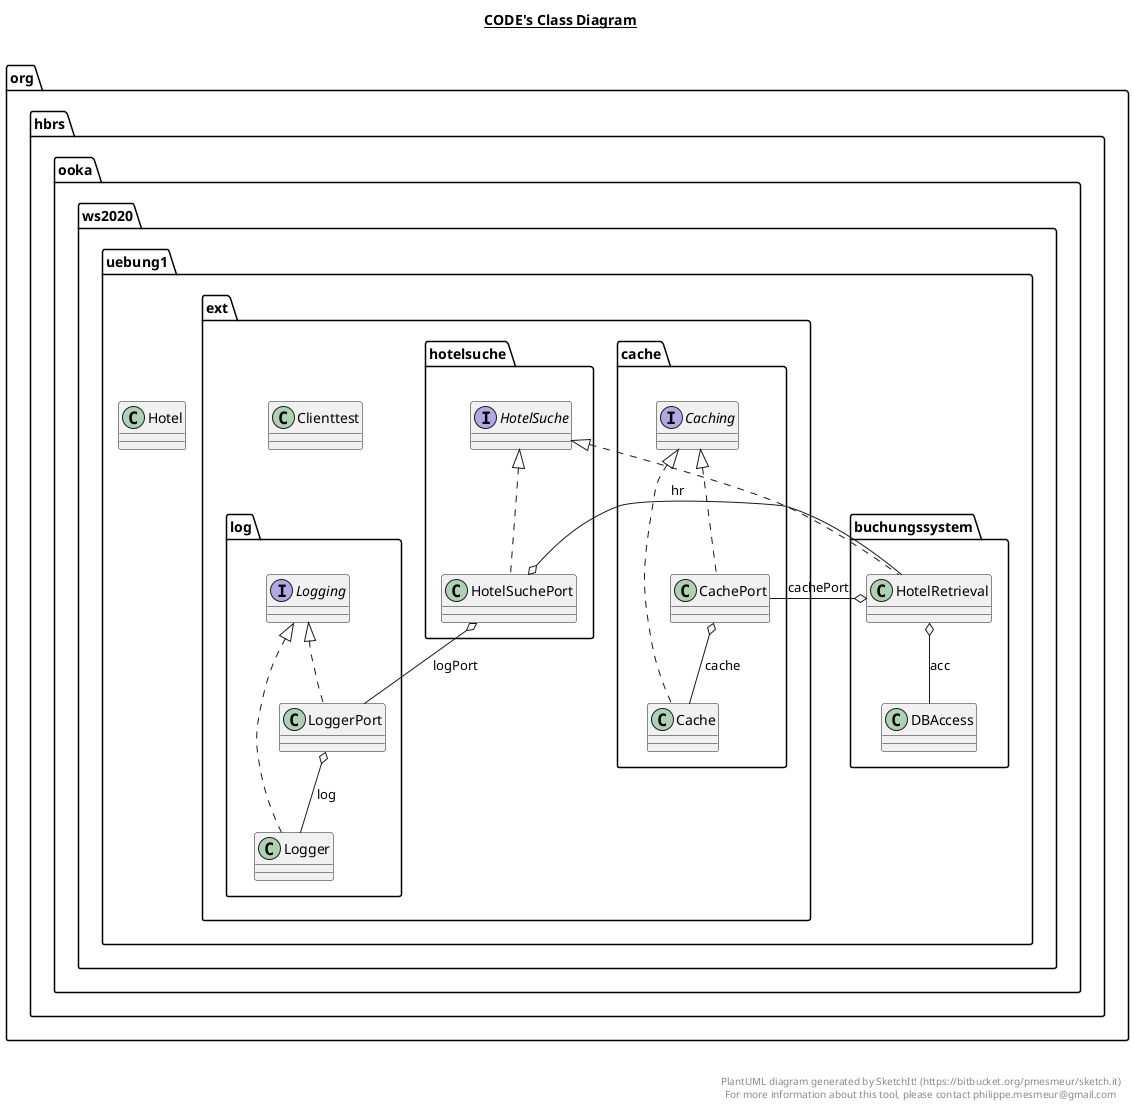 @startuml

title __CODE's Class Diagram__\n

  namespace org.hbrs.ooka.ws2020.uebung1 {
    class org.hbrs.ooka.ws2020.uebung1.Hotel {
    }
  }
  

  namespace org.hbrs.ooka.ws2020.uebung1 {
    namespace buchungssystem {
      class org.hbrs.ooka.ws2020.uebung1.buchungssystem.DBAccess {
      }
    }
  }
  

  namespace org.hbrs.ooka.ws2020.uebung1 {
    namespace buchungssystem {
      class org.hbrs.ooka.ws2020.uebung1.buchungssystem.HotelRetrieval {
      }
    }
  }
  

  namespace org.hbrs.ooka.ws2020.uebung1 {
    namespace ext {
      class org.hbrs.ooka.ws2020.uebung1.ext.Clienttest {
      }
    }
  }
  

  namespace org.hbrs.ooka.ws2020.uebung1 {
    namespace ext {
      namespace cache {
        class org.hbrs.ooka.ws2020.uebung1.ext.cache.Cache {
        }
      }
    }
  }
  

  namespace org.hbrs.ooka.ws2020.uebung1 {
    namespace ext {
      namespace cache {
        class org.hbrs.ooka.ws2020.uebung1.ext.cache.CachePort {
        }
      }
    }
  }
  

  namespace org.hbrs.ooka.ws2020.uebung1 {
    namespace ext {
      namespace cache {
        interface org.hbrs.ooka.ws2020.uebung1.ext.cache.Caching {
        }
      }
    }
  }
  

  namespace org.hbrs.ooka.ws2020.uebung1 {
    namespace ext {
      namespace hotelsuche {
        interface org.hbrs.ooka.ws2020.uebung1.ext.hotelsuche.HotelSuche {
        }
      }
    }
  }
  

  namespace org.hbrs.ooka.ws2020.uebung1 {
    namespace ext {
      namespace hotelsuche {
        class org.hbrs.ooka.ws2020.uebung1.ext.hotelsuche.HotelSuchePort {
        }
      }
    }
  }
  

  namespace org.hbrs.ooka.ws2020.uebung1 {
    namespace ext {
      namespace log {
        class org.hbrs.ooka.ws2020.uebung1.ext.log.Logger {
        }
      }
    }
  }
  

  namespace org.hbrs.ooka.ws2020.uebung1 {
    namespace ext {
      namespace log {
        class org.hbrs.ooka.ws2020.uebung1.ext.log.LoggerPort {
        }
      }
    }
  }
  

  namespace org.hbrs.ooka.ws2020.uebung1 {
    namespace ext {
      namespace log {
        interface org.hbrs.ooka.ws2020.uebung1.ext.log.Logging {
        }
      }
    }
  }
  

  org.hbrs.ooka.ws2020.uebung1.buchungssystem.HotelRetrieval .up.|> org.hbrs.ooka.ws2020.uebung1.ext.hotelsuche.HotelSuche
  org.hbrs.ooka.ws2020.uebung1.buchungssystem.HotelRetrieval o-- org.hbrs.ooka.ws2020.uebung1.buchungssystem.DBAccess : acc
  org.hbrs.ooka.ws2020.uebung1.buchungssystem.HotelRetrieval o-- org.hbrs.ooka.ws2020.uebung1.ext.cache.CachePort : cachePort
  org.hbrs.ooka.ws2020.uebung1.ext.cache.Cache .up.|> org.hbrs.ooka.ws2020.uebung1.ext.cache.Caching
  org.hbrs.ooka.ws2020.uebung1.ext.cache.CachePort .up.|> org.hbrs.ooka.ws2020.uebung1.ext.cache.Caching
  org.hbrs.ooka.ws2020.uebung1.ext.cache.CachePort o-- org.hbrs.ooka.ws2020.uebung1.ext.cache.Cache : cache
  org.hbrs.ooka.ws2020.uebung1.ext.hotelsuche.HotelSuchePort .up.|> org.hbrs.ooka.ws2020.uebung1.ext.hotelsuche.HotelSuche
  org.hbrs.ooka.ws2020.uebung1.ext.hotelsuche.HotelSuchePort o-- org.hbrs.ooka.ws2020.uebung1.buchungssystem.HotelRetrieval : hr
  org.hbrs.ooka.ws2020.uebung1.ext.hotelsuche.HotelSuchePort o-- org.hbrs.ooka.ws2020.uebung1.ext.log.LoggerPort : logPort
  org.hbrs.ooka.ws2020.uebung1.ext.log.Logger .up.|> org.hbrs.ooka.ws2020.uebung1.ext.log.Logging
  org.hbrs.ooka.ws2020.uebung1.ext.log.LoggerPort .up.|> org.hbrs.ooka.ws2020.uebung1.ext.log.Logging
  org.hbrs.ooka.ws2020.uebung1.ext.log.LoggerPort o-- org.hbrs.ooka.ws2020.uebung1.ext.log.Logger : log


right footer


PlantUML diagram generated by SketchIt! (https://bitbucket.org/pmesmeur/sketch.it)
For more information about this tool, please contact philippe.mesmeur@gmail.com
endfooter

@enduml
